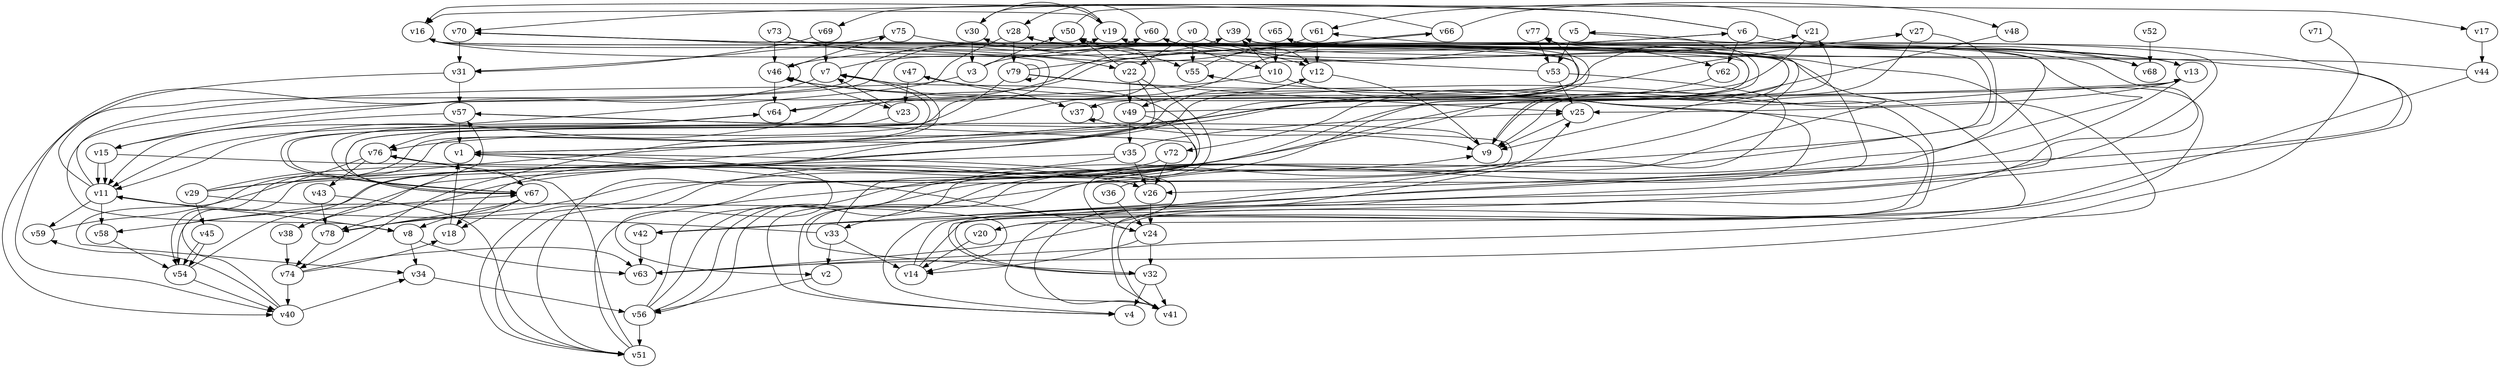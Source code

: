 // Benchmark game 114 - 80 vertices
digraph G {
    v0 [name="v0", player=0];
    v1 [name="v1", player=1];
    v2 [name="v2", player=0];
    v3 [name="v3", player=0];
    v4 [name="v4", player=1];
    v5 [name="v5", player=1, target=1];
    v6 [name="v6", player=0];
    v7 [name="v7", player=0];
    v8 [name="v8", player=0];
    v9 [name="v9", player=0];
    v10 [name="v10", player=1];
    v11 [name="v11", player=1, target=1];
    v12 [name="v12", player=0];
    v13 [name="v13", player=0];
    v14 [name="v14", player=0, target=1];
    v15 [name="v15", player=1];
    v16 [name="v16", player=0];
    v17 [name="v17", player=0];
    v18 [name="v18", player=1, target=1];
    v19 [name="v19", player=1];
    v20 [name="v20", player=1];
    v21 [name="v21", player=1];
    v22 [name="v22", player=1];
    v23 [name="v23", player=1];
    v24 [name="v24", player=0];
    v25 [name="v25", player=1];
    v26 [name="v26", player=1];
    v27 [name="v27", player=0];
    v28 [name="v28", player=0, target=1];
    v29 [name="v29", player=0];
    v30 [name="v30", player=1];
    v31 [name="v31", player=0];
    v32 [name="v32", player=1, target=1];
    v33 [name="v33", player=0];
    v34 [name="v34", player=0];
    v35 [name="v35", player=1];
    v36 [name="v36", player=1, target=1];
    v37 [name="v37", player=1];
    v38 [name="v38", player=1];
    v39 [name="v39", player=0];
    v40 [name="v40", player=0];
    v41 [name="v41", player=1];
    v42 [name="v42", player=1];
    v43 [name="v43", player=1];
    v44 [name="v44", player=1];
    v45 [name="v45", player=1];
    v46 [name="v46", player=1];
    v47 [name="v47", player=0, target=1];
    v48 [name="v48", player=0];
    v49 [name="v49", player=1];
    v50 [name="v50", player=0];
    v51 [name="v51", player=1];
    v52 [name="v52", player=0];
    v53 [name="v53", player=0, target=1];
    v54 [name="v54", player=0];
    v55 [name="v55", player=1];
    v56 [name="v56", player=1];
    v57 [name="v57", player=0];
    v58 [name="v58", player=1];
    v59 [name="v59", player=0, target=1];
    v60 [name="v60", player=1];
    v61 [name="v61", player=0];
    v62 [name="v62", player=1];
    v63 [name="v63", player=0];
    v64 [name="v64", player=1, target=1];
    v65 [name="v65", player=1];
    v66 [name="v66", player=1];
    v67 [name="v67", player=0];
    v68 [name="v68", player=1];
    v69 [name="v69", player=1];
    v70 [name="v70", player=0];
    v71 [name="v71", player=1];
    v72 [name="v72", player=1];
    v73 [name="v73", player=0, target=1];
    v74 [name="v74", player=1];
    v75 [name="v75", player=0];
    v76 [name="v76", player=1, target=1];
    v77 [name="v77", player=1];
    v78 [name="v78", player=1];
    v79 [name="v79", player=1];

    v0 -> v62 [constraint="time >= 3"];
    v1 -> v2 [constraint="time % 6 == 1"];
    v2 -> v56;
    v3 -> v50 [constraint="time <= 10"];
    v4 -> v39 [constraint="time <= 20"];
    v5 -> v53;
    v6 -> v62;
    v7 -> v15 [constraint="time == 8"];
    v8 -> v34;
    v9 -> v21 [constraint="time == 3"];
    v10 -> v24 [constraint="time == 9"];
    v11 -> v19 [constraint="time == 10"];
    v12 -> v49;
    v13 -> v25;
    v14 -> v55 [constraint="time >= 14"];
    v15 -> v11;
    v16 -> v32 [constraint="time <= 16"];
    v17 -> v44;
    v18 -> v1 [constraint="time % 4 == 2"];
    v19 -> v16 [constraint="time <= 25"];
    v20 -> v46 [constraint="time >= 14"];
    v21 -> v61 [constraint="time == 11"];
    v22 -> v51 [constraint="time <= 21"];
    v23 -> v7 [constraint="time % 4 == 1"];
    v24 -> v1 [constraint="time == 15"];
    v25 -> v9;
    v26 -> v24;
    v27 -> v4 [constraint="time % 3 == 2"];
    v28 -> v79;
    v29 -> v67 [constraint="time <= 12"];
    v30 -> v19 [constraint="time == 5"];
    v31 -> v57;
    v32 -> v19 [constraint="time <= 9"];
    v33 -> v57 [constraint="time == 13"];
    v34 -> v56;
    v35 -> v78 [constraint="time == 16"];
    v36 -> v65 [constraint="time <= 23"];
    v37 -> v37 [constraint="time >= 9"];
    v38 -> v57 [constraint="time % 5 == 2"];
    v39 -> v74 [constraint="time % 6 == 2"];
    v40 -> v34 [constraint="time % 3 == 0"];
    v41 -> v25 [constraint="time == 11"];
    v42 -> v63;
    v43 -> v51 [constraint="time == 8"];
    v44 -> v77 [constraint="(time % 4 == 1) || (time % 3 == 1)"];
    v45 -> v54 [constraint="time <= 25"];
    v46 -> v64;
    v47 -> v23;
    v48 -> v9 [constraint="time == 6"];
    v49 -> v13 [constraint="time == 19"];
    v50 -> v1 [constraint="time == 9"];
    v51 -> v5 [constraint="time <= 22"];
    v52 -> v68;
    v53 -> v25;
    v54 -> v40 [constraint="time >= 11"];
    v55 -> v12 [constraint="time % 2 == 1"];
    v56 -> v51;
    v57 -> v1;
    v58 -> v54;
    v59 -> v7 [constraint="time <= 24"];
    v60 -> v28 [constraint="time % 6 == 5"];
    v61 -> v46 [constraint="(time % 3 == 1) || (time % 5 == 0)"];
    v62 -> v72 [constraint="time == 3"];
    v63 -> v46 [constraint="time == 8"];
    v64 -> v11 [constraint="time <= 23"];
    v65 -> v10;
    v66 -> v48 [constraint="time >= 1"];
    v67 -> v64 [constraint="time == 5"];
    v68 -> v30 [constraint="time >= 6"];
    v69 -> v7;
    v70 -> v4 [constraint="(time % 4 == 0) || (time % 3 == 1)"];
    v71 -> v63 [constraint="time % 6 == 1"];
    v72 -> v18 [constraint="time <= 15"];
    v73 -> v13 [constraint="time % 6 == 5"];
    v74 -> v18 [constraint="time <= 18"];
    v75 -> v12 [constraint="time <= 12"];
    v76 -> v43;
    v77 -> v53;
    v78 -> v7 [constraint="time % 2 == 0"];
    v79 -> v41 [constraint="time <= 24"];
    v74 -> v63 [constraint="time <= 5"];
    v50 -> v17 [constraint="time >= 15"];
    v67 -> v8;
    v78 -> v61 [constraint="time % 3 == 1"];
    v67 -> v50 [constraint="time == 11"];
    v6 -> v68;
    v70 -> v11 [constraint="time >= 9"];
    v20 -> v14;
    v56 -> v28 [constraint="time == 6"];
    v6 -> v67 [constraint="time % 5 == 0"];
    v35 -> v25 [constraint="time % 3 == 2"];
    v1 -> v77 [constraint="time <= 9"];
    v3 -> v6 [constraint="time == 12"];
    v22 -> v50 [constraint="time >= 8"];
    v0 -> v22 [constraint="(time >= 8) && (time <= 19)"];
    v65 -> v41 [constraint="time <= 19"];
    v79 -> v66 [constraint="time >= 14"];
    v67 -> v78;
    v29 -> v21 [constraint="time == 17"];
    v15 -> v42 [constraint="time <= 9"];
    v76 -> v26;
    v73 -> v58 [constraint="time % 3 == 1"];
    v32 -> v4;
    v75 -> v31 [constraint="time % 4 == 3"];
    v47 -> v37;
    v10 -> v64 [constraint="time % 4 == 2"];
    v76 -> v34 [constraint="time == 1"];
    v7 -> v60 [constraint="time >= 14"];
    v73 -> v22 [constraint="time >= 5"];
    v54 -> v27 [constraint="time == 19"];
    v66 -> v30 [constraint="time == 11"];
    v46 -> v46 [constraint="time % 4 == 2"];
    v69 -> v31 [constraint="time % 4 == 0"];
    v1 -> v63 [constraint="time >= 1"];
    v78 -> v74;
    v24 -> v14 [constraint="time == 4"];
    v12 -> v9 [constraint="time >= 13"];
    v46 -> v75 [constraint="time >= 1"];
    v36 -> v24;
    v14 -> v47 [constraint="time % 6 == 3"];
    v33 -> v2;
    v10 -> v39 [constraint="time == 2"];
    v79 -> v25 [constraint="(time >= 6) && (time <= 17)"];
    v0 -> v55;
    v22 -> v49;
    v72 -> v26;
    v49 -> v35;
    v49 -> v51 [constraint="time >= 4"];
    v29 -> v14 [constraint="time == 9"];
    v6 -> v70 [constraint="(time % 2 == 0) || (time % 4 == 0)"];
    v57 -> v15 [constraint="time % 6 == 2"];
    v40 -> v59 [constraint="time <= 13"];
    v5 -> v42 [constraint="time >= 10"];
    v73 -> v46;
    v9 -> v76 [constraint="time <= 5"];
    v0 -> v42 [constraint="time == 14"];
    v29 -> v45;
    v53 -> v28 [constraint="time == 11"];
    v11 -> v60 [constraint="time >= 4"];
    v46 -> v23;
    v30 -> v3;
    v23 -> v67 [constraint="time >= 7"];
    v61 -> v12;
    v53 -> v41 [constraint="time >= 1"];
    v21 -> v37 [constraint="time % 3 == 1"];
    v57 -> v56 [constraint="time == 2"];
    v38 -> v74;
    v60 -> v10 [constraint="time == 6"];
    v19 -> v16 [constraint="time >= 14"];
    v79 -> v79 [constraint="time >= 8"];
    v44 -> v20 [constraint="time == 3"];
    v40 -> v67 [constraint="time == 16"];
    v79 -> v67 [constraint="time % 2 == 1"];
    v70 -> v31;
    v13 -> v40 [constraint="time <= 8"];
    v11 -> v8;
    v33 -> v14;
    v64 -> v39 [constraint="(time >= 7) && (time <= 22)"];
    v27 -> v9 [constraint="time <= 11"];
    v56 -> v9 [constraint="time <= 20"];
    v33 -> v11 [constraint="time % 2 == 1"];
    v51 -> v76 [constraint="time == 10"];
    v6 -> v69 [constraint="time == 0"];
    v24 -> v32;
    v15 -> v11 [constraint="time <= 17"];
    v11 -> v59;
    v13 -> v26 [constraint="time % 2 == 0"];
    v13 -> v16 [constraint="time == 17"];
    v28 -> v11 [constraint="time % 6 == 5"];
    v11 -> v58;
    v31 -> v40 [constraint="time == 12"];
    v45 -> v54;
    v3 -> v8 [constraint="time % 4 == 2"];
    v16 -> v51 [constraint="time >= 12"];
    v56 -> v70 [constraint="time >= 3"];
    v37 -> v9;
    v35 -> v26;
    v22 -> v38 [constraint="(time >= 2) && (time <= 16)"];
    v32 -> v60 [constraint="time == 9"];
    v50 -> v55;
    v67 -> v18;
    v7 -> v54 [constraint="time <= 14"];
    v16 -> v9 [constraint="time >= 7"];
    v65 -> v33 [constraint="time == 7"];
    v66 -> v76 [constraint="time >= 2"];
    v43 -> v78;
    v35 -> v54 [constraint="time == 4"];
    v8 -> v63;
    v32 -> v41;
    v29 -> v12 [constraint="time <= 13"];
    v74 -> v40;
}
